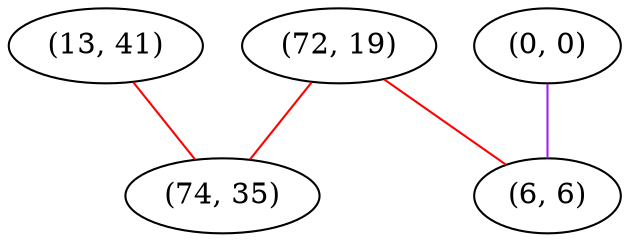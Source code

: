 graph "" {
"(13, 41)";
"(72, 19)";
"(0, 0)";
"(74, 35)";
"(6, 6)";
"(13, 41)" -- "(74, 35)"  [color=red, key=0, weight=1];
"(72, 19)" -- "(74, 35)"  [color=red, key=0, weight=1];
"(72, 19)" -- "(6, 6)"  [color=red, key=0, weight=1];
"(0, 0)" -- "(6, 6)"  [color=purple, key=0, weight=4];
}
